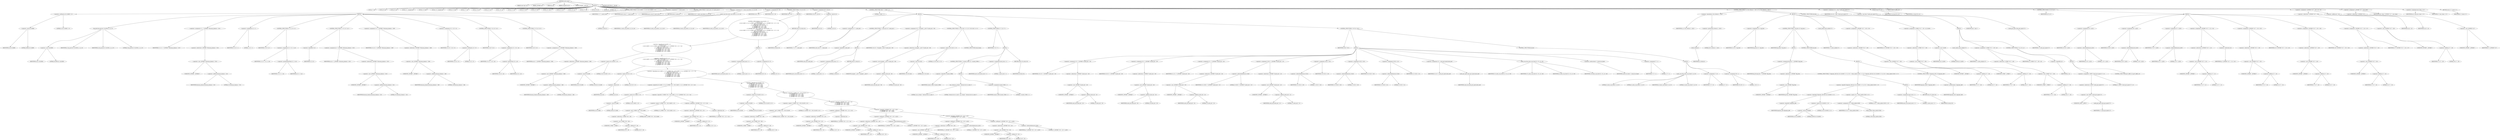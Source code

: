 digraph cache_insert {  
"1000121" [label = "(METHOD,cache_insert)" ]
"1000122" [label = "(PARAM,const char *a1)" ]
"1000123" [label = "(PARAM,_DWORD *a2)" ]
"1000124" [label = "(PARAM,int a3)" ]
"1000125" [label = "(PARAM,unsigned int a4)" ]
"1000126" [label = "(PARAM,unsigned __int16 a5)" ]
"1000127" [label = "(BLOCK,,)" ]
"1000128" [label = "(LOCAL,v7: int)" ]
"1000129" [label = "(LOCAL,v8: int)" ]
"1000130" [label = "(LOCAL,v9: int)" ]
"1000131" [label = "(LOCAL,v11: unsigned int)" ]
"1000132" [label = "(LOCAL,v12: bool)" ]
"1000133" [label = "(LOCAL,v14: unsigned int)" ]
"1000134" [label = "(LOCAL,v15: bool)" ]
"1000135" [label = "(LOCAL,v17: int)" ]
"1000136" [label = "(LOCAL,v18: int)" ]
"1000137" [label = "(LOCAL,v19: int)" ]
"1000138" [label = "(LOCAL,v20: int)" ]
"1000139" [label = "(LOCAL,v21: int)" ]
"1000140" [label = "(LOCAL,v22: int)" ]
"1000141" [label = "(LOCAL,v23: int)" ]
"1000142" [label = "(LOCAL,v24: char *)" ]
"1000143" [label = "(LOCAL,v25: int)" ]
"1000144" [label = "(LOCAL,v26: int)" ]
"1000145" [label = "(LOCAL,v27: int)" ]
"1000146" [label = "(LOCAL,v30: int)" ]
"1000147" [label = "(LOCAL,v31: _DWORD [ 4 ])" ]
"1000148" [label = "(CONTROL_STRUCTURE,if ( (a5 & 0x980) != 0 ),if ( (a5 & 0x980) != 0 ))" ]
"1000149" [label = "(<operator>.notEquals,(a5 & 0x980) != 0)" ]
"1000150" [label = "(<operator>.and,a5 & 0x980)" ]
"1000151" [label = "(IDENTIFIER,a5,a5 & 0x980)" ]
"1000152" [label = "(LITERAL,0x980,a5 & 0x980)" ]
"1000153" [label = "(LITERAL,0,(a5 & 0x980) != 0)" ]
"1000154" [label = "(BLOCK,,)" ]
"1000155" [label = "(log_query,log_query(a5 | 0x10000, a1, a2, 0))" ]
"1000156" [label = "(<operator>.or,a5 | 0x10000)" ]
"1000157" [label = "(IDENTIFIER,a5,a5 | 0x10000)" ]
"1000158" [label = "(LITERAL,0x10000,a5 | 0x10000)" ]
"1000159" [label = "(IDENTIFIER,a1,log_query(a5 | 0x10000, a1, a2, 0))" ]
"1000160" [label = "(IDENTIFIER,a2,log_query(a5 | 0x10000, a1, a2, 0))" ]
"1000161" [label = "(LITERAL,0,log_query(a5 | 0x10000, a1, a2, 0))" ]
"1000162" [label = "(<operator>.assignment,v11 = *(_DWORD *)(dnsmasq_daemon + 252))" ]
"1000163" [label = "(IDENTIFIER,v11,v11 = *(_DWORD *)(dnsmasq_daemon + 252))" ]
"1000164" [label = "(<operator>.indirection,*(_DWORD *)(dnsmasq_daemon + 252))" ]
"1000165" [label = "(<operator>.cast,(_DWORD *)(dnsmasq_daemon + 252))" ]
"1000166" [label = "(UNKNOWN,_DWORD *,_DWORD *)" ]
"1000167" [label = "(<operator>.addition,dnsmasq_daemon + 252)" ]
"1000168" [label = "(IDENTIFIER,dnsmasq_daemon,dnsmasq_daemon + 252)" ]
"1000169" [label = "(LITERAL,252,dnsmasq_daemon + 252)" ]
"1000170" [label = "(<operator>.assignment,v12 = 1)" ]
"1000171" [label = "(IDENTIFIER,v12,v12 = 1)" ]
"1000172" [label = "(LITERAL,1,v12 = 1)" ]
"1000173" [label = "(CONTROL_STRUCTURE,if ( v11 ),if ( v11 ))" ]
"1000174" [label = "(IDENTIFIER,v11,if ( v11 ))" ]
"1000175" [label = "(<operator>.assignment,v12 = v11 >= a4)" ]
"1000176" [label = "(IDENTIFIER,v12,v12 = v11 >= a4)" ]
"1000177" [label = "(<operator>.greaterEqualsThan,v11 >= a4)" ]
"1000178" [label = "(IDENTIFIER,v11,v11 >= a4)" ]
"1000179" [label = "(IDENTIFIER,a4,v11 >= a4)" ]
"1000180" [label = "(CONTROL_STRUCTURE,if ( !v12 ),if ( !v12 ))" ]
"1000181" [label = "(<operator>.logicalNot,!v12)" ]
"1000182" [label = "(IDENTIFIER,v12,!v12)" ]
"1000183" [label = "(<operator>.assignment,a4 = *(_DWORD *)(dnsmasq_daemon + 252))" ]
"1000184" [label = "(IDENTIFIER,a4,a4 = *(_DWORD *)(dnsmasq_daemon + 252))" ]
"1000185" [label = "(<operator>.indirection,*(_DWORD *)(dnsmasq_daemon + 252))" ]
"1000186" [label = "(<operator>.cast,(_DWORD *)(dnsmasq_daemon + 252))" ]
"1000187" [label = "(UNKNOWN,_DWORD *,_DWORD *)" ]
"1000188" [label = "(<operator>.addition,dnsmasq_daemon + 252)" ]
"1000189" [label = "(IDENTIFIER,dnsmasq_daemon,dnsmasq_daemon + 252)" ]
"1000190" [label = "(LITERAL,252,dnsmasq_daemon + 252)" ]
"1000191" [label = "(<operator>.assignment,v14 = *(_DWORD *)(dnsmasq_daemon + 248))" ]
"1000192" [label = "(IDENTIFIER,v14,v14 = *(_DWORD *)(dnsmasq_daemon + 248))" ]
"1000193" [label = "(<operator>.indirection,*(_DWORD *)(dnsmasq_daemon + 248))" ]
"1000194" [label = "(<operator>.cast,(_DWORD *)(dnsmasq_daemon + 248))" ]
"1000195" [label = "(UNKNOWN,_DWORD *,_DWORD *)" ]
"1000196" [label = "(<operator>.addition,dnsmasq_daemon + 248)" ]
"1000197" [label = "(IDENTIFIER,dnsmasq_daemon,dnsmasq_daemon + 248)" ]
"1000198" [label = "(LITERAL,248,dnsmasq_daemon + 248)" ]
"1000199" [label = "(<operator>.assignment,v15 = v14 != 0)" ]
"1000200" [label = "(IDENTIFIER,v15,v15 = v14 != 0)" ]
"1000201" [label = "(<operator>.notEquals,v14 != 0)" ]
"1000202" [label = "(IDENTIFIER,v14,v14 != 0)" ]
"1000203" [label = "(LITERAL,0,v14 != 0)" ]
"1000204" [label = "(CONTROL_STRUCTURE,if ( v14 ),if ( v14 ))" ]
"1000205" [label = "(IDENTIFIER,v14,if ( v14 ))" ]
"1000206" [label = "(<operator>.assignment,v15 = v14 > a4)" ]
"1000207" [label = "(IDENTIFIER,v15,v15 = v14 > a4)" ]
"1000208" [label = "(<operator>.greaterThan,v14 > a4)" ]
"1000209" [label = "(IDENTIFIER,v14,v14 > a4)" ]
"1000210" [label = "(IDENTIFIER,a4,v14 > a4)" ]
"1000211" [label = "(CONTROL_STRUCTURE,if ( v15 ),if ( v15 ))" ]
"1000212" [label = "(IDENTIFIER,v15,if ( v15 ))" ]
"1000213" [label = "(<operator>.assignment,a4 = *(_DWORD *)(dnsmasq_daemon + 248))" ]
"1000214" [label = "(IDENTIFIER,a4,a4 = *(_DWORD *)(dnsmasq_daemon + 248))" ]
"1000215" [label = "(<operator>.indirection,*(_DWORD *)(dnsmasq_daemon + 248))" ]
"1000216" [label = "(<operator>.cast,(_DWORD *)(dnsmasq_daemon + 248))" ]
"1000217" [label = "(UNKNOWN,_DWORD *,_DWORD *)" ]
"1000218" [label = "(<operator>.addition,dnsmasq_daemon + 248)" ]
"1000219" [label = "(IDENTIFIER,dnsmasq_daemon,dnsmasq_daemon + 248)" ]
"1000220" [label = "(LITERAL,248,dnsmasq_daemon + 248)" ]
"1000221" [label = "(<operator>.assignment,v7 = insert_error)" ]
"1000222" [label = "(IDENTIFIER,v7,v7 = insert_error)" ]
"1000223" [label = "(IDENTIFIER,insert_error,v7 = insert_error)" ]
"1000224" [label = "(CONTROL_STRUCTURE,if ( insert_error ),if ( insert_error ))" ]
"1000225" [label = "(IDENTIFIER,insert_error,if ( insert_error ))" ]
"1000226" [label = "(RETURN,return 0;,return 0;)" ]
"1000227" [label = "(LITERAL,0,return 0;)" ]
"1000228" [label = "(<operator>.assignment,v9 = cache_scan_free(a1, a2, a3, a5))" ]
"1000229" [label = "(IDENTIFIER,v9,v9 = cache_scan_free(a1, a2, a3, a5))" ]
"1000230" [label = "(cache_scan_free,cache_scan_free(a1, a2, a3, a5))" ]
"1000231" [label = "(IDENTIFIER,a1,cache_scan_free(a1, a2, a3, a5))" ]
"1000232" [label = "(IDENTIFIER,a2,cache_scan_free(a1, a2, a3, a5))" ]
"1000233" [label = "(IDENTIFIER,a3,cache_scan_free(a1, a2, a3, a5))" ]
"1000234" [label = "(IDENTIFIER,a5,cache_scan_free(a1, a2, a3, a5))" ]
"1000235" [label = "(<operator>.assignment,v8 = v9)" ]
"1000236" [label = "(IDENTIFIER,v8,v8 = v9)" ]
"1000237" [label = "(IDENTIFIER,v9,v8 = v9)" ]
"1000238" [label = "(CONTROL_STRUCTURE,if ( v9 ),if ( v9 ))" ]
"1000239" [label = "(IDENTIFIER,v9,if ( v9 ))" ]
"1000240" [label = "(BLOCK,,)" ]
"1000241" [label = "(CONTROL_STRUCTURE,if ( (a5 & 0x180) == 0\n      || (a5 & 8) == 0\n      || ((a5 & 0x80) == 0 || (*(_WORD *)(v9 + 36) & 0x80) == 0 || *(_DWORD *)(v9 + 12) != *a2)\n      && ((a5 & 0x100) == 0\n       || (*(_WORD *)(v9 + 36) & 0x100) == 0\n       || *(_DWORD *)(v9 + 12) != *a2\n       || *(_DWORD *)(v9 + 16) != a2[1]\n       || *(_DWORD *)(v9 + 20) != a2[2]\n       || *(_DWORD *)(v9 + 24) != a2[3]) ),if ( (a5 & 0x180) == 0\n      || (a5 & 8) == 0\n      || ((a5 & 0x80) == 0 || (*(_WORD *)(v9 + 36) & 0x80) == 0 || *(_DWORD *)(v9 + 12) != *a2)\n      && ((a5 & 0x100) == 0\n       || (*(_WORD *)(v9 + 36) & 0x100) == 0\n       || *(_DWORD *)(v9 + 12) != *a2\n       || *(_DWORD *)(v9 + 16) != a2[1]\n       || *(_DWORD *)(v9 + 20) != a2[2]\n       || *(_DWORD *)(v9 + 24) != a2[3]) ))" ]
"1000242" [label = "(<operator>.logicalOr,(a5 & 0x180) == 0\n      || (a5 & 8) == 0\n      || ((a5 & 0x80) == 0 || (*(_WORD *)(v9 + 36) & 0x80) == 0 || *(_DWORD *)(v9 + 12) != *a2)\n      && ((a5 & 0x100) == 0\n       || (*(_WORD *)(v9 + 36) & 0x100) == 0\n       || *(_DWORD *)(v9 + 12) != *a2\n       || *(_DWORD *)(v9 + 16) != a2[1]\n       || *(_DWORD *)(v9 + 20) != a2[2]\n       || *(_DWORD *)(v9 + 24) != a2[3]))" ]
"1000243" [label = "(<operator>.equals,(a5 & 0x180) == 0)" ]
"1000244" [label = "(<operator>.and,a5 & 0x180)" ]
"1000245" [label = "(IDENTIFIER,a5,a5 & 0x180)" ]
"1000246" [label = "(LITERAL,0x180,a5 & 0x180)" ]
"1000247" [label = "(LITERAL,0,(a5 & 0x180) == 0)" ]
"1000248" [label = "(<operator>.logicalOr,(a5 & 8) == 0\n      || ((a5 & 0x80) == 0 || (*(_WORD *)(v9 + 36) & 0x80) == 0 || *(_DWORD *)(v9 + 12) != *a2)\n      && ((a5 & 0x100) == 0\n       || (*(_WORD *)(v9 + 36) & 0x100) == 0\n       || *(_DWORD *)(v9 + 12) != *a2\n       || *(_DWORD *)(v9 + 16) != a2[1]\n       || *(_DWORD *)(v9 + 20) != a2[2]\n       || *(_DWORD *)(v9 + 24) != a2[3]))" ]
"1000249" [label = "(<operator>.equals,(a5 & 8) == 0)" ]
"1000250" [label = "(<operator>.and,a5 & 8)" ]
"1000251" [label = "(IDENTIFIER,a5,a5 & 8)" ]
"1000252" [label = "(LITERAL,8,a5 & 8)" ]
"1000253" [label = "(LITERAL,0,(a5 & 8) == 0)" ]
"1000254" [label = "(<operator>.logicalAnd,((a5 & 0x80) == 0 || (*(_WORD *)(v9 + 36) & 0x80) == 0 || *(_DWORD *)(v9 + 12) != *a2)\n      && ((a5 & 0x100) == 0\n       || (*(_WORD *)(v9 + 36) & 0x100) == 0\n       || *(_DWORD *)(v9 + 12) != *a2\n       || *(_DWORD *)(v9 + 16) != a2[1]\n       || *(_DWORD *)(v9 + 20) != a2[2]\n       || *(_DWORD *)(v9 + 24) != a2[3]))" ]
"1000255" [label = "(<operator>.logicalOr,(a5 & 0x80) == 0 || (*(_WORD *)(v9 + 36) & 0x80) == 0 || *(_DWORD *)(v9 + 12) != *a2)" ]
"1000256" [label = "(<operator>.equals,(a5 & 0x80) == 0)" ]
"1000257" [label = "(<operator>.and,a5 & 0x80)" ]
"1000258" [label = "(IDENTIFIER,a5,a5 & 0x80)" ]
"1000259" [label = "(LITERAL,0x80,a5 & 0x80)" ]
"1000260" [label = "(LITERAL,0,(a5 & 0x80) == 0)" ]
"1000261" [label = "(<operator>.logicalOr,(*(_WORD *)(v9 + 36) & 0x80) == 0 || *(_DWORD *)(v9 + 12) != *a2)" ]
"1000262" [label = "(<operator>.equals,(*(_WORD *)(v9 + 36) & 0x80) == 0)" ]
"1000263" [label = "(<operator>.and,*(_WORD *)(v9 + 36) & 0x80)" ]
"1000264" [label = "(<operator>.indirection,*(_WORD *)(v9 + 36))" ]
"1000265" [label = "(<operator>.cast,(_WORD *)(v9 + 36))" ]
"1000266" [label = "(UNKNOWN,_WORD *,_WORD *)" ]
"1000267" [label = "(<operator>.addition,v9 + 36)" ]
"1000268" [label = "(IDENTIFIER,v9,v9 + 36)" ]
"1000269" [label = "(LITERAL,36,v9 + 36)" ]
"1000270" [label = "(LITERAL,0x80,*(_WORD *)(v9 + 36) & 0x80)" ]
"1000271" [label = "(LITERAL,0,(*(_WORD *)(v9 + 36) & 0x80) == 0)" ]
"1000272" [label = "(<operator>.notEquals,*(_DWORD *)(v9 + 12) != *a2)" ]
"1000273" [label = "(<operator>.indirection,*(_DWORD *)(v9 + 12))" ]
"1000274" [label = "(<operator>.cast,(_DWORD *)(v9 + 12))" ]
"1000275" [label = "(UNKNOWN,_DWORD *,_DWORD *)" ]
"1000276" [label = "(<operator>.addition,v9 + 12)" ]
"1000277" [label = "(IDENTIFIER,v9,v9 + 12)" ]
"1000278" [label = "(LITERAL,12,v9 + 12)" ]
"1000279" [label = "(<operator>.indirection,*a2)" ]
"1000280" [label = "(IDENTIFIER,a2,*(_DWORD *)(v9 + 12) != *a2)" ]
"1000281" [label = "(<operator>.logicalOr,(a5 & 0x100) == 0\n       || (*(_WORD *)(v9 + 36) & 0x100) == 0\n       || *(_DWORD *)(v9 + 12) != *a2\n       || *(_DWORD *)(v9 + 16) != a2[1]\n       || *(_DWORD *)(v9 + 20) != a2[2]\n       || *(_DWORD *)(v9 + 24) != a2[3])" ]
"1000282" [label = "(<operator>.equals,(a5 & 0x100) == 0)" ]
"1000283" [label = "(<operator>.and,a5 & 0x100)" ]
"1000284" [label = "(IDENTIFIER,a5,a5 & 0x100)" ]
"1000285" [label = "(LITERAL,0x100,a5 & 0x100)" ]
"1000286" [label = "(LITERAL,0,(a5 & 0x100) == 0)" ]
"1000287" [label = "(<operator>.logicalOr,(*(_WORD *)(v9 + 36) & 0x100) == 0\n       || *(_DWORD *)(v9 + 12) != *a2\n       || *(_DWORD *)(v9 + 16) != a2[1]\n       || *(_DWORD *)(v9 + 20) != a2[2]\n       || *(_DWORD *)(v9 + 24) != a2[3])" ]
"1000288" [label = "(<operator>.equals,(*(_WORD *)(v9 + 36) & 0x100) == 0)" ]
"1000289" [label = "(<operator>.and,*(_WORD *)(v9 + 36) & 0x100)" ]
"1000290" [label = "(<operator>.indirection,*(_WORD *)(v9 + 36))" ]
"1000291" [label = "(<operator>.cast,(_WORD *)(v9 + 36))" ]
"1000292" [label = "(UNKNOWN,_WORD *,_WORD *)" ]
"1000293" [label = "(<operator>.addition,v9 + 36)" ]
"1000294" [label = "(IDENTIFIER,v9,v9 + 36)" ]
"1000295" [label = "(LITERAL,36,v9 + 36)" ]
"1000296" [label = "(LITERAL,0x100,*(_WORD *)(v9 + 36) & 0x100)" ]
"1000297" [label = "(LITERAL,0,(*(_WORD *)(v9 + 36) & 0x100) == 0)" ]
"1000298" [label = "(<operator>.logicalOr,*(_DWORD *)(v9 + 12) != *a2\n       || *(_DWORD *)(v9 + 16) != a2[1]\n       || *(_DWORD *)(v9 + 20) != a2[2]\n       || *(_DWORD *)(v9 + 24) != a2[3])" ]
"1000299" [label = "(<operator>.notEquals,*(_DWORD *)(v9 + 12) != *a2)" ]
"1000300" [label = "(<operator>.indirection,*(_DWORD *)(v9 + 12))" ]
"1000301" [label = "(<operator>.cast,(_DWORD *)(v9 + 12))" ]
"1000302" [label = "(UNKNOWN,_DWORD *,_DWORD *)" ]
"1000303" [label = "(<operator>.addition,v9 + 12)" ]
"1000304" [label = "(IDENTIFIER,v9,v9 + 12)" ]
"1000305" [label = "(LITERAL,12,v9 + 12)" ]
"1000306" [label = "(<operator>.indirection,*a2)" ]
"1000307" [label = "(IDENTIFIER,a2,*(_DWORD *)(v9 + 12) != *a2)" ]
"1000308" [label = "(<operator>.logicalOr,*(_DWORD *)(v9 + 16) != a2[1]\n       || *(_DWORD *)(v9 + 20) != a2[2]\n       || *(_DWORD *)(v9 + 24) != a2[3])" ]
"1000309" [label = "(<operator>.notEquals,*(_DWORD *)(v9 + 16) != a2[1])" ]
"1000310" [label = "(<operator>.indirection,*(_DWORD *)(v9 + 16))" ]
"1000311" [label = "(<operator>.cast,(_DWORD *)(v9 + 16))" ]
"1000312" [label = "(UNKNOWN,_DWORD *,_DWORD *)" ]
"1000313" [label = "(<operator>.addition,v9 + 16)" ]
"1000314" [label = "(IDENTIFIER,v9,v9 + 16)" ]
"1000315" [label = "(LITERAL,16,v9 + 16)" ]
"1000316" [label = "(<operator>.indirectIndexAccess,a2[1])" ]
"1000317" [label = "(IDENTIFIER,a2,*(_DWORD *)(v9 + 16) != a2[1])" ]
"1000318" [label = "(LITERAL,1,*(_DWORD *)(v9 + 16) != a2[1])" ]
"1000319" [label = "(<operator>.logicalOr,*(_DWORD *)(v9 + 20) != a2[2]\n       || *(_DWORD *)(v9 + 24) != a2[3])" ]
"1000320" [label = "(<operator>.notEquals,*(_DWORD *)(v9 + 20) != a2[2])" ]
"1000321" [label = "(<operator>.indirection,*(_DWORD *)(v9 + 20))" ]
"1000322" [label = "(<operator>.cast,(_DWORD *)(v9 + 20))" ]
"1000323" [label = "(UNKNOWN,_DWORD *,_DWORD *)" ]
"1000324" [label = "(<operator>.addition,v9 + 20)" ]
"1000325" [label = "(IDENTIFIER,v9,v9 + 20)" ]
"1000326" [label = "(LITERAL,20,v9 + 20)" ]
"1000327" [label = "(<operator>.indirectIndexAccess,a2[2])" ]
"1000328" [label = "(IDENTIFIER,a2,*(_DWORD *)(v9 + 20) != a2[2])" ]
"1000329" [label = "(LITERAL,2,*(_DWORD *)(v9 + 20) != a2[2])" ]
"1000330" [label = "(<operator>.notEquals,*(_DWORD *)(v9 + 24) != a2[3])" ]
"1000331" [label = "(<operator>.indirection,*(_DWORD *)(v9 + 24))" ]
"1000332" [label = "(<operator>.cast,(_DWORD *)(v9 + 24))" ]
"1000333" [label = "(UNKNOWN,_DWORD *,_DWORD *)" ]
"1000334" [label = "(<operator>.addition,v9 + 24)" ]
"1000335" [label = "(IDENTIFIER,v9,v9 + 24)" ]
"1000336" [label = "(LITERAL,24,v9 + 24)" ]
"1000337" [label = "(<operator>.indirectIndexAccess,a2[3])" ]
"1000338" [label = "(IDENTIFIER,a2,*(_DWORD *)(v9 + 24) != a2[3])" ]
"1000339" [label = "(LITERAL,3,*(_DWORD *)(v9 + 24) != a2[3])" ]
"1000340" [label = "(BLOCK,,)" ]
"1000341" [label = "(<operator>.assignment,insert_error = 1)" ]
"1000342" [label = "(IDENTIFIER,insert_error,insert_error = 1)" ]
"1000343" [label = "(LITERAL,1,insert_error = 1)" ]
"1000344" [label = "(<operator>.assignment,v8 = 0)" ]
"1000345" [label = "(IDENTIFIER,v8,v8 = 0)" ]
"1000346" [label = "(LITERAL,0,v8 = 0)" ]
"1000347" [label = "(RETURN,return v8;,return v8;)" ]
"1000348" [label = "(IDENTIFIER,v8,return v8;)" ]
"1000349" [label = "(<operator>.assignment,v30 = a5 & 4)" ]
"1000350" [label = "(IDENTIFIER,v30,v30 = a5 & 4)" ]
"1000351" [label = "(<operator>.and,a5 & 4)" ]
"1000352" [label = "(IDENTIFIER,a5,a5 & 4)" ]
"1000353" [label = "(LITERAL,4,a5 & 4)" ]
"1000354" [label = "(CONTROL_STRUCTURE,while ( 1 ),while ( 1 ))" ]
"1000355" [label = "(LITERAL,1,while ( 1 ))" ]
"1000356" [label = "(BLOCK,,)" ]
"1000357" [label = "(<operator>.assignment,v17 = cache_tail)" ]
"1000358" [label = "(IDENTIFIER,v17,v17 = cache_tail)" ]
"1000359" [label = "(IDENTIFIER,cache_tail,v17 = cache_tail)" ]
"1000360" [label = "(CONTROL_STRUCTURE,if ( !cache_tail ),if ( !cache_tail ))" ]
"1000361" [label = "(<operator>.logicalNot,!cache_tail)" ]
"1000362" [label = "(IDENTIFIER,cache_tail,!cache_tail)" ]
"1000363" [label = "(BLOCK,,)" ]
"1000364" [label = "(<operator>.assignment,insert_error = 1)" ]
"1000365" [label = "(IDENTIFIER,insert_error,insert_error = 1)" ]
"1000366" [label = "(LITERAL,1,insert_error = 1)" ]
"1000367" [label = "(RETURN,return 0;,return 0;)" ]
"1000368" [label = "(LITERAL,0,return 0;)" ]
"1000369" [label = "(<operator>.assignment,v18 = *(unsigned __int16 *)(cache_tail + 36))" ]
"1000370" [label = "(IDENTIFIER,v18,v18 = *(unsigned __int16 *)(cache_tail + 36))" ]
"1000371" [label = "(<operator>.indirection,*(unsigned __int16 *)(cache_tail + 36))" ]
"1000372" [label = "(<operator>.cast,(unsigned __int16 *)(cache_tail + 36))" ]
"1000373" [label = "(UNKNOWN,unsigned __int16 *,unsigned __int16 *)" ]
"1000374" [label = "(<operator>.addition,cache_tail + 36)" ]
"1000375" [label = "(IDENTIFIER,cache_tail,cache_tail + 36)" ]
"1000376" [label = "(LITERAL,36,cache_tail + 36)" ]
"1000377" [label = "(CONTROL_STRUCTURE,if ( (v18 & 0xC) == 0 ),if ( (v18 & 0xC) == 0 ))" ]
"1000378" [label = "(<operator>.equals,(v18 & 0xC) == 0)" ]
"1000379" [label = "(<operator>.and,v18 & 0xC)" ]
"1000380" [label = "(IDENTIFIER,v18,v18 & 0xC)" ]
"1000381" [label = "(LITERAL,0xC,v18 & 0xC)" ]
"1000382" [label = "(LITERAL,0,(v18 & 0xC) == 0)" ]
"1000383" [label = "(CONTROL_STRUCTURE,break;,break;)" ]
"1000384" [label = "(CONTROL_STRUCTURE,if ( v7 ),if ( v7 ))" ]
"1000385" [label = "(IDENTIFIER,v7,if ( v7 ))" ]
"1000386" [label = "(BLOCK,,)" ]
"1000387" [label = "(CONTROL_STRUCTURE,if ( !warned_10984 ),if ( !warned_10984 ))" ]
"1000388" [label = "(<operator>.logicalNot,!warned_10984)" ]
"1000389" [label = "(IDENTIFIER,warned_10984,!warned_10984)" ]
"1000390" [label = "(BLOCK,,)" ]
"1000391" [label = "(my_syslog,my_syslog(3, \"Internal error in cache.\"))" ]
"1000392" [label = "(LITERAL,3,my_syslog(3, \"Internal error in cache.\"))" ]
"1000393" [label = "(LITERAL,\"Internal error in cache.\",my_syslog(3, \"Internal error in cache.\"))" ]
"1000394" [label = "(<operator>.assignment,warned_10984 = 1)" ]
"1000395" [label = "(IDENTIFIER,warned_10984,warned_10984 = 1)" ]
"1000396" [label = "(LITERAL,1,warned_10984 = 1)" ]
"1000397" [label = "(<operator>.assignment,insert_error = 1)" ]
"1000398" [label = "(IDENTIFIER,insert_error,insert_error = 1)" ]
"1000399" [label = "(LITERAL,1,insert_error = 1)" ]
"1000400" [label = "(RETURN,return v8;,return v8;)" ]
"1000401" [label = "(IDENTIFIER,v8,return v8;)" ]
"1000402" [label = "(CONTROL_STRUCTURE,if ( v30 ),if ( v30 ))" ]
"1000403" [label = "(IDENTIFIER,v30,if ( v30 ))" ]
"1000404" [label = "(BLOCK,,)" ]
"1000405" [label = "(<operator>.assignment,v19 = *(_DWORD *)(cache_tail + 16))" ]
"1000406" [label = "(IDENTIFIER,v19,v19 = *(_DWORD *)(cache_tail + 16))" ]
"1000407" [label = "(<operator>.indirection,*(_DWORD *)(cache_tail + 16))" ]
"1000408" [label = "(<operator>.cast,(_DWORD *)(cache_tail + 16))" ]
"1000409" [label = "(UNKNOWN,_DWORD *,_DWORD *)" ]
"1000410" [label = "(<operator>.addition,cache_tail + 16)" ]
"1000411" [label = "(IDENTIFIER,cache_tail,cache_tail + 16)" ]
"1000412" [label = "(LITERAL,16,cache_tail + 16)" ]
"1000413" [label = "(<operator>.assignment,v20 = *(_DWORD *)(cache_tail + 20))" ]
"1000414" [label = "(IDENTIFIER,v20,v20 = *(_DWORD *)(cache_tail + 20))" ]
"1000415" [label = "(<operator>.indirection,*(_DWORD *)(cache_tail + 20))" ]
"1000416" [label = "(<operator>.cast,(_DWORD *)(cache_tail + 20))" ]
"1000417" [label = "(UNKNOWN,_DWORD *,_DWORD *)" ]
"1000418" [label = "(<operator>.addition,cache_tail + 20)" ]
"1000419" [label = "(IDENTIFIER,cache_tail,cache_tail + 20)" ]
"1000420" [label = "(LITERAL,20,cache_tail + 20)" ]
"1000421" [label = "(<operator>.assignment,v21 = *(_DWORD *)(cache_tail + 24))" ]
"1000422" [label = "(IDENTIFIER,v21,v21 = *(_DWORD *)(cache_tail + 24))" ]
"1000423" [label = "(<operator>.indirection,*(_DWORD *)(cache_tail + 24))" ]
"1000424" [label = "(<operator>.cast,(_DWORD *)(cache_tail + 24))" ]
"1000425" [label = "(UNKNOWN,_DWORD *,_DWORD *)" ]
"1000426" [label = "(<operator>.addition,cache_tail + 24)" ]
"1000427" [label = "(IDENTIFIER,cache_tail,cache_tail + 24)" ]
"1000428" [label = "(LITERAL,24,cache_tail + 24)" ]
"1000429" [label = "(<operator>.assignment,v31[0] = *(_DWORD *)(cache_tail + 12))" ]
"1000430" [label = "(<operator>.indirectIndexAccess,v31[0])" ]
"1000431" [label = "(IDENTIFIER,v31,v31[0] = *(_DWORD *)(cache_tail + 12))" ]
"1000432" [label = "(LITERAL,0,v31[0] = *(_DWORD *)(cache_tail + 12))" ]
"1000433" [label = "(<operator>.indirection,*(_DWORD *)(cache_tail + 12))" ]
"1000434" [label = "(<operator>.cast,(_DWORD *)(cache_tail + 12))" ]
"1000435" [label = "(UNKNOWN,_DWORD *,_DWORD *)" ]
"1000436" [label = "(<operator>.addition,cache_tail + 12)" ]
"1000437" [label = "(IDENTIFIER,cache_tail,cache_tail + 12)" ]
"1000438" [label = "(LITERAL,12,cache_tail + 12)" ]
"1000439" [label = "(<operator>.assignment,v31[1] = v19)" ]
"1000440" [label = "(<operator>.indirectIndexAccess,v31[1])" ]
"1000441" [label = "(IDENTIFIER,v31,v31[1] = v19)" ]
"1000442" [label = "(LITERAL,1,v31[1] = v19)" ]
"1000443" [label = "(IDENTIFIER,v19,v31[1] = v19)" ]
"1000444" [label = "(<operator>.assignment,v31[2] = v20)" ]
"1000445" [label = "(<operator>.indirectIndexAccess,v31[2])" ]
"1000446" [label = "(IDENTIFIER,v31,v31[2] = v20)" ]
"1000447" [label = "(LITERAL,2,v31[2] = v20)" ]
"1000448" [label = "(IDENTIFIER,v20,v31[2] = v20)" ]
"1000449" [label = "(<operator>.assignment,v31[3] = v21)" ]
"1000450" [label = "(<operator>.indirectIndexAccess,v31[3])" ]
"1000451" [label = "(IDENTIFIER,v31,v31[3] = v21)" ]
"1000452" [label = "(LITERAL,3,v31[3] = v21)" ]
"1000453" [label = "(IDENTIFIER,v21,v31[3] = v21)" ]
"1000454" [label = "(<operator>.assignment,v22 = cache_get_name(cache_tail))" ]
"1000455" [label = "(IDENTIFIER,v22,v22 = cache_get_name(cache_tail))" ]
"1000456" [label = "(cache_get_name,cache_get_name(cache_tail))" ]
"1000457" [label = "(IDENTIFIER,cache_tail,cache_get_name(cache_tail))" ]
"1000458" [label = "(cache_scan_free,cache_scan_free(v22, v31, a3, v18))" ]
"1000459" [label = "(IDENTIFIER,v22,cache_scan_free(v22, v31, a3, v18))" ]
"1000460" [label = "(IDENTIFIER,v31,cache_scan_free(v22, v31, a3, v18))" ]
"1000461" [label = "(IDENTIFIER,a3,cache_scan_free(v22, v31, a3, v18))" ]
"1000462" [label = "(IDENTIFIER,v18,cache_scan_free(v22, v31, a3, v18))" ]
"1000463" [label = "(<operator>.preIncrement,++cache_live_freed)" ]
"1000464" [label = "(IDENTIFIER,cache_live_freed,++cache_live_freed)" ]
"1000465" [label = "(<operator>.assignment,v7 = 1)" ]
"1000466" [label = "(IDENTIFIER,v7,v7 = 1)" ]
"1000467" [label = "(LITERAL,1,v7 = 1)" ]
"1000468" [label = "(CONTROL_STRUCTURE,else,else)" ]
"1000469" [label = "(BLOCK,,)" ]
"1000470" [label = "(cache_scan_free,cache_scan_free(0, 0, a3, 0))" ]
"1000471" [label = "(LITERAL,0,cache_scan_free(0, 0, a3, 0))" ]
"1000472" [label = "(LITERAL,0,cache_scan_free(0, 0, a3, 0))" ]
"1000473" [label = "(IDENTIFIER,a3,cache_scan_free(0, 0, a3, 0))" ]
"1000474" [label = "(LITERAL,0,cache_scan_free(0, 0, a3, 0))" ]
"1000475" [label = "(<operator>.assignment,v7 = 0)" ]
"1000476" [label = "(IDENTIFIER,v7,v7 = 0)" ]
"1000477" [label = "(LITERAL,0,v7 = 0)" ]
"1000478" [label = "(<operator>.assignment,v30 = 1)" ]
"1000479" [label = "(IDENTIFIER,v30,v30 = 1)" ]
"1000480" [label = "(LITERAL,1,v30 = 1)" ]
"1000481" [label = "(CONTROL_STRUCTURE,if ( a1 && strlen(a1) > 0x31 ),if ( a1 && strlen(a1) > 0x31 ))" ]
"1000482" [label = "(<operator>.logicalAnd,a1 && strlen(a1) > 0x31)" ]
"1000483" [label = "(IDENTIFIER,a1,a1 && strlen(a1) > 0x31)" ]
"1000484" [label = "(<operator>.greaterThan,strlen(a1) > 0x31)" ]
"1000485" [label = "(strlen,strlen(a1))" ]
"1000486" [label = "(IDENTIFIER,a1,strlen(a1))" ]
"1000487" [label = "(LITERAL,0x31,strlen(a1) > 0x31)" ]
"1000488" [label = "(BLOCK,,)" ]
"1000489" [label = "(<operator>.assignment,v23 = big_free)" ]
"1000490" [label = "(IDENTIFIER,v23,v23 = big_free)" ]
"1000491" [label = "(IDENTIFIER,big_free,v23 = big_free)" ]
"1000492" [label = "(CONTROL_STRUCTURE,if ( big_free ),if ( big_free ))" ]
"1000493" [label = "(IDENTIFIER,big_free,if ( big_free ))" ]
"1000494" [label = "(BLOCK,,)" ]
"1000495" [label = "(<operator>.assignment,big_free = *(_DWORD *)big_free)" ]
"1000496" [label = "(IDENTIFIER,big_free,big_free = *(_DWORD *)big_free)" ]
"1000497" [label = "(<operator>.indirection,*(_DWORD *)big_free)" ]
"1000498" [label = "(<operator>.cast,(_DWORD *)big_free)" ]
"1000499" [label = "(UNKNOWN,_DWORD *,_DWORD *)" ]
"1000500" [label = "(IDENTIFIER,big_free,(_DWORD *)big_free)" ]
"1000501" [label = "(CONTROL_STRUCTURE,else,else)" ]
"1000502" [label = "(BLOCK,,)" ]
"1000503" [label = "(CONTROL_STRUCTURE,if ( !bignames_left && (a5 & 0x5000) == 0 || (v23 = whine_malloc(1028)) == 0 ),if ( !bignames_left && (a5 & 0x5000) == 0 || (v23 = whine_malloc(1028)) == 0 ))" ]
"1000504" [label = "(<operator>.logicalOr,!bignames_left && (a5 & 0x5000) == 0 || (v23 = whine_malloc(1028)) == 0)" ]
"1000505" [label = "(<operator>.logicalAnd,!bignames_left && (a5 & 0x5000) == 0)" ]
"1000506" [label = "(<operator>.logicalNot,!bignames_left)" ]
"1000507" [label = "(IDENTIFIER,bignames_left,!bignames_left)" ]
"1000508" [label = "(<operator>.equals,(a5 & 0x5000) == 0)" ]
"1000509" [label = "(<operator>.and,a5 & 0x5000)" ]
"1000510" [label = "(IDENTIFIER,a5,a5 & 0x5000)" ]
"1000511" [label = "(LITERAL,0x5000,a5 & 0x5000)" ]
"1000512" [label = "(LITERAL,0,(a5 & 0x5000) == 0)" ]
"1000513" [label = "(<operator>.equals,(v23 = whine_malloc(1028)) == 0)" ]
"1000514" [label = "(<operator>.assignment,v23 = whine_malloc(1028))" ]
"1000515" [label = "(IDENTIFIER,v23,v23 = whine_malloc(1028))" ]
"1000516" [label = "(whine_malloc,whine_malloc(1028))" ]
"1000517" [label = "(LITERAL,1028,whine_malloc(1028))" ]
"1000518" [label = "(LITERAL,0,(v23 = whine_malloc(1028)) == 0)" ]
"1000519" [label = "(BLOCK,,)" ]
"1000520" [label = "(<operator>.assignment,insert_error = 1)" ]
"1000521" [label = "(IDENTIFIER,insert_error,insert_error = 1)" ]
"1000522" [label = "(LITERAL,1,insert_error = 1)" ]
"1000523" [label = "(RETURN,return v8;,return v8;)" ]
"1000524" [label = "(IDENTIFIER,v8,return v8;)" ]
"1000525" [label = "(CONTROL_STRUCTURE,if ( bignames_left ),if ( bignames_left ))" ]
"1000526" [label = "(IDENTIFIER,bignames_left,if ( bignames_left ))" ]
"1000527" [label = "(<operator>.preDecrement,--bignames_left)" ]
"1000528" [label = "(IDENTIFIER,bignames_left,--bignames_left)" ]
"1000529" [label = "(cache_unlink,cache_unlink(v17))" ]
"1000530" [label = "(IDENTIFIER,v17,cache_unlink(v17))" ]
"1000531" [label = "(<operator>.assignment,*(_DWORD *)(v17 + 40) = v23)" ]
"1000532" [label = "(<operator>.indirection,*(_DWORD *)(v17 + 40))" ]
"1000533" [label = "(<operator>.cast,(_DWORD *)(v17 + 40))" ]
"1000534" [label = "(UNKNOWN,_DWORD *,_DWORD *)" ]
"1000535" [label = "(<operator>.addition,v17 + 40)" ]
"1000536" [label = "(IDENTIFIER,v17,v17 + 40)" ]
"1000537" [label = "(LITERAL,40,v17 + 40)" ]
"1000538" [label = "(IDENTIFIER,v23,*(_DWORD *)(v17 + 40) = v23)" ]
"1000539" [label = "(<operator>.assignment,*(_WORD *)(v17 + 36) = a5 | 0x200)" ]
"1000540" [label = "(<operator>.indirection,*(_WORD *)(v17 + 36))" ]
"1000541" [label = "(<operator>.cast,(_WORD *)(v17 + 36))" ]
"1000542" [label = "(UNKNOWN,_WORD *,_WORD *)" ]
"1000543" [label = "(<operator>.addition,v17 + 36)" ]
"1000544" [label = "(IDENTIFIER,v17,v17 + 36)" ]
"1000545" [label = "(LITERAL,36,v17 + 36)" ]
"1000546" [label = "(<operator>.or,a5 | 0x200)" ]
"1000547" [label = "(IDENTIFIER,a5,a5 | 0x200)" ]
"1000548" [label = "(LITERAL,0x200,a5 | 0x200)" ]
"1000549" [label = "(CONTROL_STRUCTURE,else,else)" ]
"1000550" [label = "(BLOCK,,)" ]
"1000551" [label = "(cache_unlink,cache_unlink(v17))" ]
"1000552" [label = "(IDENTIFIER,v17,cache_unlink(v17))" ]
"1000553" [label = "(<operator>.assignment,*(_WORD *)(v17 + 36) = a5)" ]
"1000554" [label = "(<operator>.indirection,*(_WORD *)(v17 + 36))" ]
"1000555" [label = "(<operator>.cast,(_WORD *)(v17 + 36))" ]
"1000556" [label = "(UNKNOWN,_WORD *,_WORD *)" ]
"1000557" [label = "(<operator>.addition,v17 + 36)" ]
"1000558" [label = "(IDENTIFIER,v17,v17 + 36)" ]
"1000559" [label = "(LITERAL,36,v17 + 36)" ]
"1000560" [label = "(IDENTIFIER,a5,*(_WORD *)(v17 + 36) = a5)" ]
"1000561" [label = "(CONTROL_STRUCTURE,if ( !a1 ),if ( !a1 ))" ]
"1000562" [label = "(<operator>.logicalNot,!a1)" ]
"1000563" [label = "(IDENTIFIER,a1,!a1)" ]
"1000564" [label = "(BLOCK,,)" ]
"1000565" [label = "(<operator>.assignment,*(_BYTE *)cache_get_name(v17) = 0)" ]
"1000566" [label = "(<operator>.indirection,*(_BYTE *)cache_get_name(v17))" ]
"1000567" [label = "(<operator>.cast,(_BYTE *)cache_get_name(v17))" ]
"1000568" [label = "(UNKNOWN,_BYTE *,_BYTE *)" ]
"1000569" [label = "(cache_get_name,cache_get_name(v17))" ]
"1000570" [label = "(IDENTIFIER,v17,cache_get_name(v17))" ]
"1000571" [label = "(LITERAL,0,*(_BYTE *)cache_get_name(v17) = 0)" ]
"1000572" [label = "(CONTROL_STRUCTURE,goto LABEL_50;,goto LABEL_50;)" ]
"1000573" [label = "(<operator>.assignment,v24 = (char *)cache_get_name(v17))" ]
"1000574" [label = "(IDENTIFIER,v24,v24 = (char *)cache_get_name(v17))" ]
"1000575" [label = "(<operator>.cast,(char *)cache_get_name(v17))" ]
"1000576" [label = "(UNKNOWN,char *,char *)" ]
"1000577" [label = "(cache_get_name,cache_get_name(v17))" ]
"1000578" [label = "(IDENTIFIER,v17,cache_get_name(v17))" ]
"1000579" [label = "(strcpy,strcpy(v24, a1))" ]
"1000580" [label = "(IDENTIFIER,v24,strcpy(v24, a1))" ]
"1000581" [label = "(IDENTIFIER,a1,strcpy(v24, a1))" ]
"1000582" [label = "(JUMP_TARGET,LABEL_50)" ]
"1000583" [label = "(CONTROL_STRUCTURE,if ( a2 ),if ( a2 ))" ]
"1000584" [label = "(IDENTIFIER,a2,if ( a2 ))" ]
"1000585" [label = "(BLOCK,,)" ]
"1000586" [label = "(<operator>.assignment,v25 = a2[1])" ]
"1000587" [label = "(IDENTIFIER,v25,v25 = a2[1])" ]
"1000588" [label = "(<operator>.indirectIndexAccess,a2[1])" ]
"1000589" [label = "(IDENTIFIER,a2,v25 = a2[1])" ]
"1000590" [label = "(LITERAL,1,v25 = a2[1])" ]
"1000591" [label = "(<operator>.assignment,v26 = a2[2])" ]
"1000592" [label = "(IDENTIFIER,v26,v26 = a2[2])" ]
"1000593" [label = "(<operator>.indirectIndexAccess,a2[2])" ]
"1000594" [label = "(IDENTIFIER,a2,v26 = a2[2])" ]
"1000595" [label = "(LITERAL,2,v26 = a2[2])" ]
"1000596" [label = "(<operator>.assignment,v27 = a2[3])" ]
"1000597" [label = "(IDENTIFIER,v27,v27 = a2[3])" ]
"1000598" [label = "(<operator>.indirectIndexAccess,a2[3])" ]
"1000599" [label = "(IDENTIFIER,a2,v27 = a2[3])" ]
"1000600" [label = "(LITERAL,3,v27 = a2[3])" ]
"1000601" [label = "(<operator>.assignment,*(_DWORD *)(v17 + 12) = *a2)" ]
"1000602" [label = "(<operator>.indirection,*(_DWORD *)(v17 + 12))" ]
"1000603" [label = "(<operator>.cast,(_DWORD *)(v17 + 12))" ]
"1000604" [label = "(UNKNOWN,_DWORD *,_DWORD *)" ]
"1000605" [label = "(<operator>.addition,v17 + 12)" ]
"1000606" [label = "(IDENTIFIER,v17,v17 + 12)" ]
"1000607" [label = "(LITERAL,12,v17 + 12)" ]
"1000608" [label = "(<operator>.indirection,*a2)" ]
"1000609" [label = "(IDENTIFIER,a2,*(_DWORD *)(v17 + 12) = *a2)" ]
"1000610" [label = "(<operator>.assignment,*(_DWORD *)(v17 + 16) = v25)" ]
"1000611" [label = "(<operator>.indirection,*(_DWORD *)(v17 + 16))" ]
"1000612" [label = "(<operator>.cast,(_DWORD *)(v17 + 16))" ]
"1000613" [label = "(UNKNOWN,_DWORD *,_DWORD *)" ]
"1000614" [label = "(<operator>.addition,v17 + 16)" ]
"1000615" [label = "(IDENTIFIER,v17,v17 + 16)" ]
"1000616" [label = "(LITERAL,16,v17 + 16)" ]
"1000617" [label = "(IDENTIFIER,v25,*(_DWORD *)(v17 + 16) = v25)" ]
"1000618" [label = "(<operator>.assignment,*(_DWORD *)(v17 + 20) = v26)" ]
"1000619" [label = "(<operator>.indirection,*(_DWORD *)(v17 + 20))" ]
"1000620" [label = "(<operator>.cast,(_DWORD *)(v17 + 20))" ]
"1000621" [label = "(UNKNOWN,_DWORD *,_DWORD *)" ]
"1000622" [label = "(<operator>.addition,v17 + 20)" ]
"1000623" [label = "(IDENTIFIER,v17,v17 + 20)" ]
"1000624" [label = "(LITERAL,20,v17 + 20)" ]
"1000625" [label = "(IDENTIFIER,v26,*(_DWORD *)(v17 + 20) = v26)" ]
"1000626" [label = "(<operator>.assignment,*(_DWORD *)(v17 + 24) = v27)" ]
"1000627" [label = "(<operator>.indirection,*(_DWORD *)(v17 + 24))" ]
"1000628" [label = "(<operator>.cast,(_DWORD *)(v17 + 24))" ]
"1000629" [label = "(UNKNOWN,_DWORD *,_DWORD *)" ]
"1000630" [label = "(<operator>.addition,v17 + 24)" ]
"1000631" [label = "(IDENTIFIER,v17,v17 + 24)" ]
"1000632" [label = "(LITERAL,24,v17 + 24)" ]
"1000633" [label = "(IDENTIFIER,v27,*(_DWORD *)(v17 + 24) = v27)" ]
"1000634" [label = "(<operator>.assignment,*(_DWORD *)(v17 + 28) = a4 + a3)" ]
"1000635" [label = "(<operator>.indirection,*(_DWORD *)(v17 + 28))" ]
"1000636" [label = "(<operator>.cast,(_DWORD *)(v17 + 28))" ]
"1000637" [label = "(UNKNOWN,_DWORD *,_DWORD *)" ]
"1000638" [label = "(<operator>.addition,v17 + 28)" ]
"1000639" [label = "(IDENTIFIER,v17,v17 + 28)" ]
"1000640" [label = "(LITERAL,28,v17 + 28)" ]
"1000641" [label = "(<operator>.addition,a4 + a3)" ]
"1000642" [label = "(IDENTIFIER,a4,a4 + a3)" ]
"1000643" [label = "(IDENTIFIER,a3,a4 + a3)" ]
"1000644" [label = "(<operator>.assignment,*(_DWORD *)v17 = new_chain)" ]
"1000645" [label = "(<operator>.indirection,*(_DWORD *)v17)" ]
"1000646" [label = "(<operator>.cast,(_DWORD *)v17)" ]
"1000647" [label = "(UNKNOWN,_DWORD *,_DWORD *)" ]
"1000648" [label = "(IDENTIFIER,v17,(_DWORD *)v17)" ]
"1000649" [label = "(IDENTIFIER,new_chain,*(_DWORD *)v17 = new_chain)" ]
"1000650" [label = "(<operator>.assignment,new_chain = v17)" ]
"1000651" [label = "(IDENTIFIER,new_chain,new_chain = v17)" ]
"1000652" [label = "(IDENTIFIER,v17,new_chain = v17)" ]
"1000653" [label = "(RETURN,return v17;,return v17;)" ]
"1000654" [label = "(IDENTIFIER,v17,return v17;)" ]
"1000655" [label = "(METHOD_RETURN,int __fastcall)" ]
  "1000121" -> "1000122" 
  "1000121" -> "1000123" 
  "1000121" -> "1000124" 
  "1000121" -> "1000125" 
  "1000121" -> "1000126" 
  "1000121" -> "1000127" 
  "1000121" -> "1000655" 
  "1000127" -> "1000128" 
  "1000127" -> "1000129" 
  "1000127" -> "1000130" 
  "1000127" -> "1000131" 
  "1000127" -> "1000132" 
  "1000127" -> "1000133" 
  "1000127" -> "1000134" 
  "1000127" -> "1000135" 
  "1000127" -> "1000136" 
  "1000127" -> "1000137" 
  "1000127" -> "1000138" 
  "1000127" -> "1000139" 
  "1000127" -> "1000140" 
  "1000127" -> "1000141" 
  "1000127" -> "1000142" 
  "1000127" -> "1000143" 
  "1000127" -> "1000144" 
  "1000127" -> "1000145" 
  "1000127" -> "1000146" 
  "1000127" -> "1000147" 
  "1000127" -> "1000148" 
  "1000127" -> "1000221" 
  "1000127" -> "1000224" 
  "1000127" -> "1000228" 
  "1000127" -> "1000235" 
  "1000127" -> "1000238" 
  "1000127" -> "1000349" 
  "1000127" -> "1000354" 
  "1000127" -> "1000481" 
  "1000127" -> "1000573" 
  "1000127" -> "1000579" 
  "1000127" -> "1000582" 
  "1000127" -> "1000583" 
  "1000127" -> "1000634" 
  "1000127" -> "1000644" 
  "1000127" -> "1000650" 
  "1000127" -> "1000653" 
  "1000148" -> "1000149" 
  "1000148" -> "1000154" 
  "1000149" -> "1000150" 
  "1000149" -> "1000153" 
  "1000150" -> "1000151" 
  "1000150" -> "1000152" 
  "1000154" -> "1000155" 
  "1000154" -> "1000162" 
  "1000154" -> "1000170" 
  "1000154" -> "1000173" 
  "1000154" -> "1000180" 
  "1000154" -> "1000191" 
  "1000154" -> "1000199" 
  "1000154" -> "1000204" 
  "1000154" -> "1000211" 
  "1000155" -> "1000156" 
  "1000155" -> "1000159" 
  "1000155" -> "1000160" 
  "1000155" -> "1000161" 
  "1000156" -> "1000157" 
  "1000156" -> "1000158" 
  "1000162" -> "1000163" 
  "1000162" -> "1000164" 
  "1000164" -> "1000165" 
  "1000165" -> "1000166" 
  "1000165" -> "1000167" 
  "1000167" -> "1000168" 
  "1000167" -> "1000169" 
  "1000170" -> "1000171" 
  "1000170" -> "1000172" 
  "1000173" -> "1000174" 
  "1000173" -> "1000175" 
  "1000175" -> "1000176" 
  "1000175" -> "1000177" 
  "1000177" -> "1000178" 
  "1000177" -> "1000179" 
  "1000180" -> "1000181" 
  "1000180" -> "1000183" 
  "1000181" -> "1000182" 
  "1000183" -> "1000184" 
  "1000183" -> "1000185" 
  "1000185" -> "1000186" 
  "1000186" -> "1000187" 
  "1000186" -> "1000188" 
  "1000188" -> "1000189" 
  "1000188" -> "1000190" 
  "1000191" -> "1000192" 
  "1000191" -> "1000193" 
  "1000193" -> "1000194" 
  "1000194" -> "1000195" 
  "1000194" -> "1000196" 
  "1000196" -> "1000197" 
  "1000196" -> "1000198" 
  "1000199" -> "1000200" 
  "1000199" -> "1000201" 
  "1000201" -> "1000202" 
  "1000201" -> "1000203" 
  "1000204" -> "1000205" 
  "1000204" -> "1000206" 
  "1000206" -> "1000207" 
  "1000206" -> "1000208" 
  "1000208" -> "1000209" 
  "1000208" -> "1000210" 
  "1000211" -> "1000212" 
  "1000211" -> "1000213" 
  "1000213" -> "1000214" 
  "1000213" -> "1000215" 
  "1000215" -> "1000216" 
  "1000216" -> "1000217" 
  "1000216" -> "1000218" 
  "1000218" -> "1000219" 
  "1000218" -> "1000220" 
  "1000221" -> "1000222" 
  "1000221" -> "1000223" 
  "1000224" -> "1000225" 
  "1000224" -> "1000226" 
  "1000226" -> "1000227" 
  "1000228" -> "1000229" 
  "1000228" -> "1000230" 
  "1000230" -> "1000231" 
  "1000230" -> "1000232" 
  "1000230" -> "1000233" 
  "1000230" -> "1000234" 
  "1000235" -> "1000236" 
  "1000235" -> "1000237" 
  "1000238" -> "1000239" 
  "1000238" -> "1000240" 
  "1000240" -> "1000241" 
  "1000240" -> "1000347" 
  "1000241" -> "1000242" 
  "1000241" -> "1000340" 
  "1000242" -> "1000243" 
  "1000242" -> "1000248" 
  "1000243" -> "1000244" 
  "1000243" -> "1000247" 
  "1000244" -> "1000245" 
  "1000244" -> "1000246" 
  "1000248" -> "1000249" 
  "1000248" -> "1000254" 
  "1000249" -> "1000250" 
  "1000249" -> "1000253" 
  "1000250" -> "1000251" 
  "1000250" -> "1000252" 
  "1000254" -> "1000255" 
  "1000254" -> "1000281" 
  "1000255" -> "1000256" 
  "1000255" -> "1000261" 
  "1000256" -> "1000257" 
  "1000256" -> "1000260" 
  "1000257" -> "1000258" 
  "1000257" -> "1000259" 
  "1000261" -> "1000262" 
  "1000261" -> "1000272" 
  "1000262" -> "1000263" 
  "1000262" -> "1000271" 
  "1000263" -> "1000264" 
  "1000263" -> "1000270" 
  "1000264" -> "1000265" 
  "1000265" -> "1000266" 
  "1000265" -> "1000267" 
  "1000267" -> "1000268" 
  "1000267" -> "1000269" 
  "1000272" -> "1000273" 
  "1000272" -> "1000279" 
  "1000273" -> "1000274" 
  "1000274" -> "1000275" 
  "1000274" -> "1000276" 
  "1000276" -> "1000277" 
  "1000276" -> "1000278" 
  "1000279" -> "1000280" 
  "1000281" -> "1000282" 
  "1000281" -> "1000287" 
  "1000282" -> "1000283" 
  "1000282" -> "1000286" 
  "1000283" -> "1000284" 
  "1000283" -> "1000285" 
  "1000287" -> "1000288" 
  "1000287" -> "1000298" 
  "1000288" -> "1000289" 
  "1000288" -> "1000297" 
  "1000289" -> "1000290" 
  "1000289" -> "1000296" 
  "1000290" -> "1000291" 
  "1000291" -> "1000292" 
  "1000291" -> "1000293" 
  "1000293" -> "1000294" 
  "1000293" -> "1000295" 
  "1000298" -> "1000299" 
  "1000298" -> "1000308" 
  "1000299" -> "1000300" 
  "1000299" -> "1000306" 
  "1000300" -> "1000301" 
  "1000301" -> "1000302" 
  "1000301" -> "1000303" 
  "1000303" -> "1000304" 
  "1000303" -> "1000305" 
  "1000306" -> "1000307" 
  "1000308" -> "1000309" 
  "1000308" -> "1000319" 
  "1000309" -> "1000310" 
  "1000309" -> "1000316" 
  "1000310" -> "1000311" 
  "1000311" -> "1000312" 
  "1000311" -> "1000313" 
  "1000313" -> "1000314" 
  "1000313" -> "1000315" 
  "1000316" -> "1000317" 
  "1000316" -> "1000318" 
  "1000319" -> "1000320" 
  "1000319" -> "1000330" 
  "1000320" -> "1000321" 
  "1000320" -> "1000327" 
  "1000321" -> "1000322" 
  "1000322" -> "1000323" 
  "1000322" -> "1000324" 
  "1000324" -> "1000325" 
  "1000324" -> "1000326" 
  "1000327" -> "1000328" 
  "1000327" -> "1000329" 
  "1000330" -> "1000331" 
  "1000330" -> "1000337" 
  "1000331" -> "1000332" 
  "1000332" -> "1000333" 
  "1000332" -> "1000334" 
  "1000334" -> "1000335" 
  "1000334" -> "1000336" 
  "1000337" -> "1000338" 
  "1000337" -> "1000339" 
  "1000340" -> "1000341" 
  "1000340" -> "1000344" 
  "1000341" -> "1000342" 
  "1000341" -> "1000343" 
  "1000344" -> "1000345" 
  "1000344" -> "1000346" 
  "1000347" -> "1000348" 
  "1000349" -> "1000350" 
  "1000349" -> "1000351" 
  "1000351" -> "1000352" 
  "1000351" -> "1000353" 
  "1000354" -> "1000355" 
  "1000354" -> "1000356" 
  "1000356" -> "1000357" 
  "1000356" -> "1000360" 
  "1000356" -> "1000369" 
  "1000356" -> "1000377" 
  "1000356" -> "1000384" 
  "1000356" -> "1000402" 
  "1000357" -> "1000358" 
  "1000357" -> "1000359" 
  "1000360" -> "1000361" 
  "1000360" -> "1000363" 
  "1000361" -> "1000362" 
  "1000363" -> "1000364" 
  "1000363" -> "1000367" 
  "1000364" -> "1000365" 
  "1000364" -> "1000366" 
  "1000367" -> "1000368" 
  "1000369" -> "1000370" 
  "1000369" -> "1000371" 
  "1000371" -> "1000372" 
  "1000372" -> "1000373" 
  "1000372" -> "1000374" 
  "1000374" -> "1000375" 
  "1000374" -> "1000376" 
  "1000377" -> "1000378" 
  "1000377" -> "1000383" 
  "1000378" -> "1000379" 
  "1000378" -> "1000382" 
  "1000379" -> "1000380" 
  "1000379" -> "1000381" 
  "1000384" -> "1000385" 
  "1000384" -> "1000386" 
  "1000386" -> "1000387" 
  "1000386" -> "1000397" 
  "1000386" -> "1000400" 
  "1000387" -> "1000388" 
  "1000387" -> "1000390" 
  "1000388" -> "1000389" 
  "1000390" -> "1000391" 
  "1000390" -> "1000394" 
  "1000391" -> "1000392" 
  "1000391" -> "1000393" 
  "1000394" -> "1000395" 
  "1000394" -> "1000396" 
  "1000397" -> "1000398" 
  "1000397" -> "1000399" 
  "1000400" -> "1000401" 
  "1000402" -> "1000403" 
  "1000402" -> "1000404" 
  "1000402" -> "1000468" 
  "1000404" -> "1000405" 
  "1000404" -> "1000413" 
  "1000404" -> "1000421" 
  "1000404" -> "1000429" 
  "1000404" -> "1000439" 
  "1000404" -> "1000444" 
  "1000404" -> "1000449" 
  "1000404" -> "1000454" 
  "1000404" -> "1000458" 
  "1000404" -> "1000463" 
  "1000404" -> "1000465" 
  "1000405" -> "1000406" 
  "1000405" -> "1000407" 
  "1000407" -> "1000408" 
  "1000408" -> "1000409" 
  "1000408" -> "1000410" 
  "1000410" -> "1000411" 
  "1000410" -> "1000412" 
  "1000413" -> "1000414" 
  "1000413" -> "1000415" 
  "1000415" -> "1000416" 
  "1000416" -> "1000417" 
  "1000416" -> "1000418" 
  "1000418" -> "1000419" 
  "1000418" -> "1000420" 
  "1000421" -> "1000422" 
  "1000421" -> "1000423" 
  "1000423" -> "1000424" 
  "1000424" -> "1000425" 
  "1000424" -> "1000426" 
  "1000426" -> "1000427" 
  "1000426" -> "1000428" 
  "1000429" -> "1000430" 
  "1000429" -> "1000433" 
  "1000430" -> "1000431" 
  "1000430" -> "1000432" 
  "1000433" -> "1000434" 
  "1000434" -> "1000435" 
  "1000434" -> "1000436" 
  "1000436" -> "1000437" 
  "1000436" -> "1000438" 
  "1000439" -> "1000440" 
  "1000439" -> "1000443" 
  "1000440" -> "1000441" 
  "1000440" -> "1000442" 
  "1000444" -> "1000445" 
  "1000444" -> "1000448" 
  "1000445" -> "1000446" 
  "1000445" -> "1000447" 
  "1000449" -> "1000450" 
  "1000449" -> "1000453" 
  "1000450" -> "1000451" 
  "1000450" -> "1000452" 
  "1000454" -> "1000455" 
  "1000454" -> "1000456" 
  "1000456" -> "1000457" 
  "1000458" -> "1000459" 
  "1000458" -> "1000460" 
  "1000458" -> "1000461" 
  "1000458" -> "1000462" 
  "1000463" -> "1000464" 
  "1000465" -> "1000466" 
  "1000465" -> "1000467" 
  "1000468" -> "1000469" 
  "1000469" -> "1000470" 
  "1000469" -> "1000475" 
  "1000469" -> "1000478" 
  "1000470" -> "1000471" 
  "1000470" -> "1000472" 
  "1000470" -> "1000473" 
  "1000470" -> "1000474" 
  "1000475" -> "1000476" 
  "1000475" -> "1000477" 
  "1000478" -> "1000479" 
  "1000478" -> "1000480" 
  "1000481" -> "1000482" 
  "1000481" -> "1000488" 
  "1000481" -> "1000549" 
  "1000482" -> "1000483" 
  "1000482" -> "1000484" 
  "1000484" -> "1000485" 
  "1000484" -> "1000487" 
  "1000485" -> "1000486" 
  "1000488" -> "1000489" 
  "1000488" -> "1000492" 
  "1000488" -> "1000529" 
  "1000488" -> "1000531" 
  "1000488" -> "1000539" 
  "1000489" -> "1000490" 
  "1000489" -> "1000491" 
  "1000492" -> "1000493" 
  "1000492" -> "1000494" 
  "1000492" -> "1000501" 
  "1000494" -> "1000495" 
  "1000495" -> "1000496" 
  "1000495" -> "1000497" 
  "1000497" -> "1000498" 
  "1000498" -> "1000499" 
  "1000498" -> "1000500" 
  "1000501" -> "1000502" 
  "1000502" -> "1000503" 
  "1000502" -> "1000525" 
  "1000503" -> "1000504" 
  "1000503" -> "1000519" 
  "1000504" -> "1000505" 
  "1000504" -> "1000513" 
  "1000505" -> "1000506" 
  "1000505" -> "1000508" 
  "1000506" -> "1000507" 
  "1000508" -> "1000509" 
  "1000508" -> "1000512" 
  "1000509" -> "1000510" 
  "1000509" -> "1000511" 
  "1000513" -> "1000514" 
  "1000513" -> "1000518" 
  "1000514" -> "1000515" 
  "1000514" -> "1000516" 
  "1000516" -> "1000517" 
  "1000519" -> "1000520" 
  "1000519" -> "1000523" 
  "1000520" -> "1000521" 
  "1000520" -> "1000522" 
  "1000523" -> "1000524" 
  "1000525" -> "1000526" 
  "1000525" -> "1000527" 
  "1000527" -> "1000528" 
  "1000529" -> "1000530" 
  "1000531" -> "1000532" 
  "1000531" -> "1000538" 
  "1000532" -> "1000533" 
  "1000533" -> "1000534" 
  "1000533" -> "1000535" 
  "1000535" -> "1000536" 
  "1000535" -> "1000537" 
  "1000539" -> "1000540" 
  "1000539" -> "1000546" 
  "1000540" -> "1000541" 
  "1000541" -> "1000542" 
  "1000541" -> "1000543" 
  "1000543" -> "1000544" 
  "1000543" -> "1000545" 
  "1000546" -> "1000547" 
  "1000546" -> "1000548" 
  "1000549" -> "1000550" 
  "1000550" -> "1000551" 
  "1000550" -> "1000553" 
  "1000550" -> "1000561" 
  "1000551" -> "1000552" 
  "1000553" -> "1000554" 
  "1000553" -> "1000560" 
  "1000554" -> "1000555" 
  "1000555" -> "1000556" 
  "1000555" -> "1000557" 
  "1000557" -> "1000558" 
  "1000557" -> "1000559" 
  "1000561" -> "1000562" 
  "1000561" -> "1000564" 
  "1000562" -> "1000563" 
  "1000564" -> "1000565" 
  "1000564" -> "1000572" 
  "1000565" -> "1000566" 
  "1000565" -> "1000571" 
  "1000566" -> "1000567" 
  "1000567" -> "1000568" 
  "1000567" -> "1000569" 
  "1000569" -> "1000570" 
  "1000573" -> "1000574" 
  "1000573" -> "1000575" 
  "1000575" -> "1000576" 
  "1000575" -> "1000577" 
  "1000577" -> "1000578" 
  "1000579" -> "1000580" 
  "1000579" -> "1000581" 
  "1000583" -> "1000584" 
  "1000583" -> "1000585" 
  "1000585" -> "1000586" 
  "1000585" -> "1000591" 
  "1000585" -> "1000596" 
  "1000585" -> "1000601" 
  "1000585" -> "1000610" 
  "1000585" -> "1000618" 
  "1000585" -> "1000626" 
  "1000586" -> "1000587" 
  "1000586" -> "1000588" 
  "1000588" -> "1000589" 
  "1000588" -> "1000590" 
  "1000591" -> "1000592" 
  "1000591" -> "1000593" 
  "1000593" -> "1000594" 
  "1000593" -> "1000595" 
  "1000596" -> "1000597" 
  "1000596" -> "1000598" 
  "1000598" -> "1000599" 
  "1000598" -> "1000600" 
  "1000601" -> "1000602" 
  "1000601" -> "1000608" 
  "1000602" -> "1000603" 
  "1000603" -> "1000604" 
  "1000603" -> "1000605" 
  "1000605" -> "1000606" 
  "1000605" -> "1000607" 
  "1000608" -> "1000609" 
  "1000610" -> "1000611" 
  "1000610" -> "1000617" 
  "1000611" -> "1000612" 
  "1000612" -> "1000613" 
  "1000612" -> "1000614" 
  "1000614" -> "1000615" 
  "1000614" -> "1000616" 
  "1000618" -> "1000619" 
  "1000618" -> "1000625" 
  "1000619" -> "1000620" 
  "1000620" -> "1000621" 
  "1000620" -> "1000622" 
  "1000622" -> "1000623" 
  "1000622" -> "1000624" 
  "1000626" -> "1000627" 
  "1000626" -> "1000633" 
  "1000627" -> "1000628" 
  "1000628" -> "1000629" 
  "1000628" -> "1000630" 
  "1000630" -> "1000631" 
  "1000630" -> "1000632" 
  "1000634" -> "1000635" 
  "1000634" -> "1000641" 
  "1000635" -> "1000636" 
  "1000636" -> "1000637" 
  "1000636" -> "1000638" 
  "1000638" -> "1000639" 
  "1000638" -> "1000640" 
  "1000641" -> "1000642" 
  "1000641" -> "1000643" 
  "1000644" -> "1000645" 
  "1000644" -> "1000649" 
  "1000645" -> "1000646" 
  "1000646" -> "1000647" 
  "1000646" -> "1000648" 
  "1000650" -> "1000651" 
  "1000650" -> "1000652" 
  "1000653" -> "1000654" 
}
